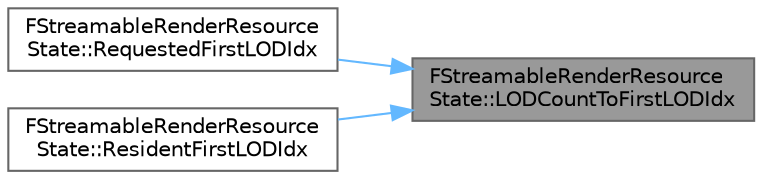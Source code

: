 digraph "FStreamableRenderResourceState::LODCountToFirstLODIdx"
{
 // INTERACTIVE_SVG=YES
 // LATEX_PDF_SIZE
  bgcolor="transparent";
  edge [fontname=Helvetica,fontsize=10,labelfontname=Helvetica,labelfontsize=10];
  node [fontname=Helvetica,fontsize=10,shape=box,height=0.2,width=0.4];
  rankdir="RL";
  Node1 [id="Node000001",label="FStreamableRenderResource\lState::LODCountToFirstLODIdx",height=0.2,width=0.4,color="gray40", fillcolor="grey60", style="filled", fontcolor="black",tooltip="Considering the given render resource LOD count, return the corresponding first LOD index within the ..."];
  Node1 -> Node2 [id="edge1_Node000001_Node000002",dir="back",color="steelblue1",style="solid",tooltip=" "];
  Node2 [id="Node000002",label="FStreamableRenderResource\lState::RequestedFirstLODIdx",height=0.2,width=0.4,color="grey40", fillcolor="white", style="filled",URL="$de/dbd/structFStreamableRenderResourceState.html#a7f43e523bd6a69203b8648bcc55e9be9",tooltip="Return the first requested LOD index within the render resource LOD array."];
  Node1 -> Node3 [id="edge2_Node000001_Node000003",dir="back",color="steelblue1",style="solid",tooltip=" "];
  Node3 [id="Node000003",label="FStreamableRenderResource\lState::ResidentFirstLODIdx",height=0.2,width=0.4,color="grey40", fillcolor="white", style="filled",URL="$de/dbd/structFStreamableRenderResourceState.html#a713947dcccc58cdd25e98c3420f60a6b",tooltip="Return the first resident LOD index within the render resource LOD array."];
}
